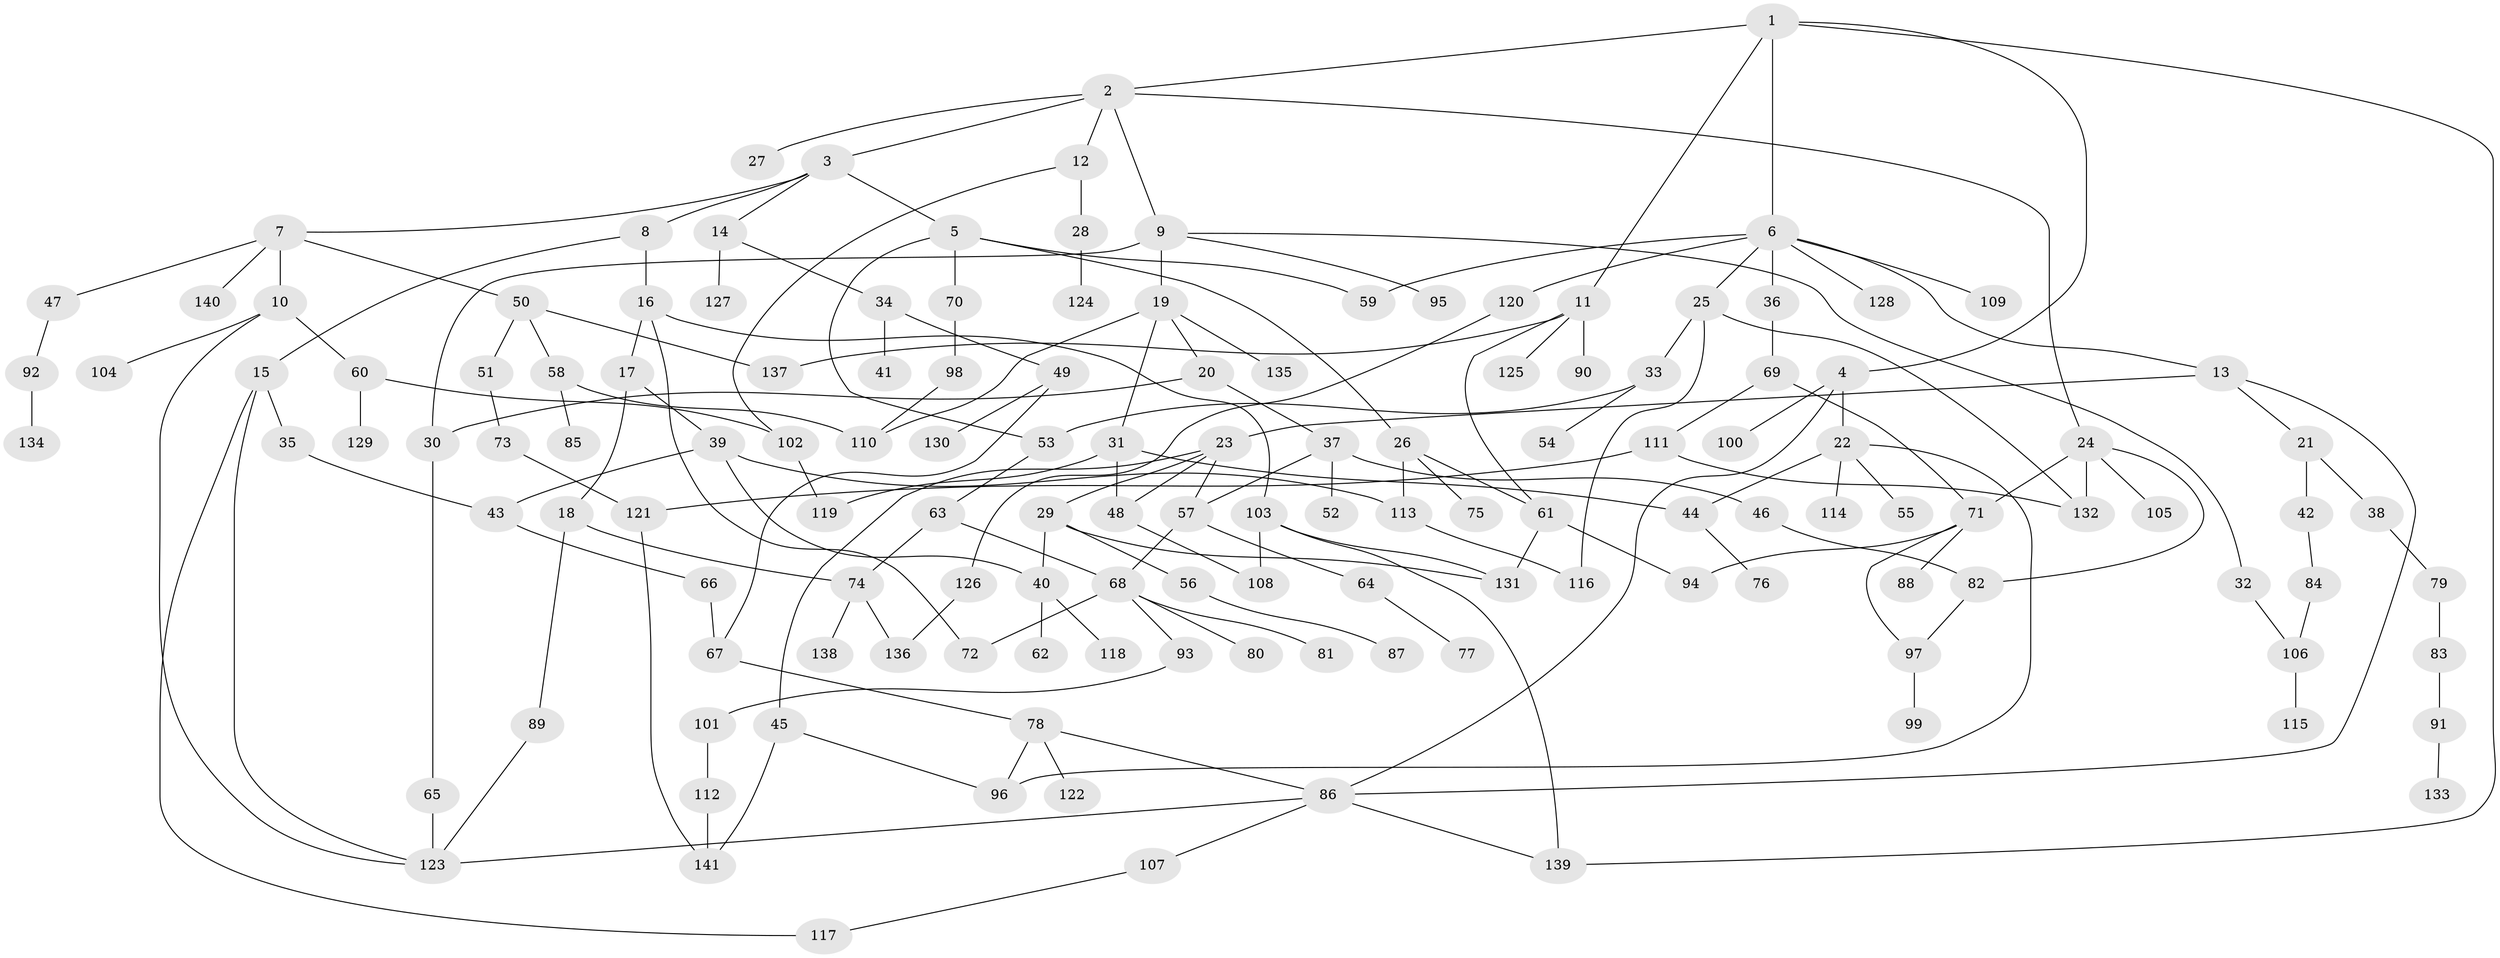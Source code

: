 // Generated by graph-tools (version 1.1) at 2025/25/03/09/25 03:25:32]
// undirected, 141 vertices, 185 edges
graph export_dot {
graph [start="1"]
  node [color=gray90,style=filled];
  1;
  2;
  3;
  4;
  5;
  6;
  7;
  8;
  9;
  10;
  11;
  12;
  13;
  14;
  15;
  16;
  17;
  18;
  19;
  20;
  21;
  22;
  23;
  24;
  25;
  26;
  27;
  28;
  29;
  30;
  31;
  32;
  33;
  34;
  35;
  36;
  37;
  38;
  39;
  40;
  41;
  42;
  43;
  44;
  45;
  46;
  47;
  48;
  49;
  50;
  51;
  52;
  53;
  54;
  55;
  56;
  57;
  58;
  59;
  60;
  61;
  62;
  63;
  64;
  65;
  66;
  67;
  68;
  69;
  70;
  71;
  72;
  73;
  74;
  75;
  76;
  77;
  78;
  79;
  80;
  81;
  82;
  83;
  84;
  85;
  86;
  87;
  88;
  89;
  90;
  91;
  92;
  93;
  94;
  95;
  96;
  97;
  98;
  99;
  100;
  101;
  102;
  103;
  104;
  105;
  106;
  107;
  108;
  109;
  110;
  111;
  112;
  113;
  114;
  115;
  116;
  117;
  118;
  119;
  120;
  121;
  122;
  123;
  124;
  125;
  126;
  127;
  128;
  129;
  130;
  131;
  132;
  133;
  134;
  135;
  136;
  137;
  138;
  139;
  140;
  141;
  1 -- 2;
  1 -- 4;
  1 -- 6;
  1 -- 11;
  1 -- 139;
  2 -- 3;
  2 -- 9;
  2 -- 12;
  2 -- 24;
  2 -- 27;
  3 -- 5;
  3 -- 7;
  3 -- 8;
  3 -- 14;
  4 -- 22;
  4 -- 86;
  4 -- 100;
  5 -- 26;
  5 -- 53;
  5 -- 70;
  5 -- 59;
  6 -- 13;
  6 -- 25;
  6 -- 36;
  6 -- 59;
  6 -- 109;
  6 -- 120;
  6 -- 128;
  7 -- 10;
  7 -- 47;
  7 -- 50;
  7 -- 140;
  8 -- 15;
  8 -- 16;
  9 -- 19;
  9 -- 30;
  9 -- 32;
  9 -- 95;
  10 -- 60;
  10 -- 104;
  10 -- 123;
  11 -- 90;
  11 -- 125;
  11 -- 137;
  11 -- 61;
  12 -- 28;
  12 -- 102;
  13 -- 21;
  13 -- 23;
  13 -- 86;
  14 -- 34;
  14 -- 127;
  15 -- 35;
  15 -- 123;
  15 -- 117;
  16 -- 17;
  16 -- 72;
  16 -- 103;
  17 -- 18;
  17 -- 39;
  18 -- 74;
  18 -- 89;
  19 -- 20;
  19 -- 31;
  19 -- 135;
  19 -- 110;
  20 -- 37;
  20 -- 30;
  21 -- 38;
  21 -- 42;
  22 -- 44;
  22 -- 55;
  22 -- 96;
  22 -- 114;
  23 -- 29;
  23 -- 45;
  23 -- 48;
  23 -- 57;
  24 -- 71;
  24 -- 82;
  24 -- 105;
  24 -- 132;
  25 -- 33;
  25 -- 132;
  25 -- 116;
  26 -- 61;
  26 -- 75;
  26 -- 113;
  28 -- 124;
  29 -- 56;
  29 -- 131;
  29 -- 40;
  30 -- 65;
  31 -- 48;
  31 -- 119;
  31 -- 44;
  32 -- 106;
  33 -- 54;
  33 -- 53;
  34 -- 41;
  34 -- 49;
  35 -- 43;
  36 -- 69;
  37 -- 46;
  37 -- 52;
  37 -- 57;
  38 -- 79;
  39 -- 40;
  39 -- 113;
  39 -- 43;
  40 -- 62;
  40 -- 118;
  42 -- 84;
  43 -- 66;
  44 -- 76;
  45 -- 96;
  45 -- 141;
  46 -- 82;
  47 -- 92;
  48 -- 108;
  49 -- 130;
  49 -- 67;
  50 -- 51;
  50 -- 58;
  50 -- 137;
  51 -- 73;
  53 -- 63;
  56 -- 87;
  57 -- 64;
  57 -- 68;
  58 -- 85;
  58 -- 110;
  60 -- 102;
  60 -- 129;
  61 -- 131;
  61 -- 94;
  63 -- 74;
  63 -- 68;
  64 -- 77;
  65 -- 123;
  66 -- 67;
  67 -- 78;
  68 -- 80;
  68 -- 81;
  68 -- 93;
  68 -- 72;
  69 -- 111;
  69 -- 71;
  70 -- 98;
  71 -- 88;
  71 -- 94;
  71 -- 97;
  73 -- 121;
  74 -- 136;
  74 -- 138;
  78 -- 122;
  78 -- 86;
  78 -- 96;
  79 -- 83;
  82 -- 97;
  83 -- 91;
  84 -- 106;
  86 -- 107;
  86 -- 123;
  86 -- 139;
  89 -- 123;
  91 -- 133;
  92 -- 134;
  93 -- 101;
  97 -- 99;
  98 -- 110;
  101 -- 112;
  102 -- 119;
  103 -- 108;
  103 -- 139;
  103 -- 131;
  106 -- 115;
  107 -- 117;
  111 -- 132;
  111 -- 121;
  112 -- 141;
  113 -- 116;
  120 -- 126;
  121 -- 141;
  126 -- 136;
}
